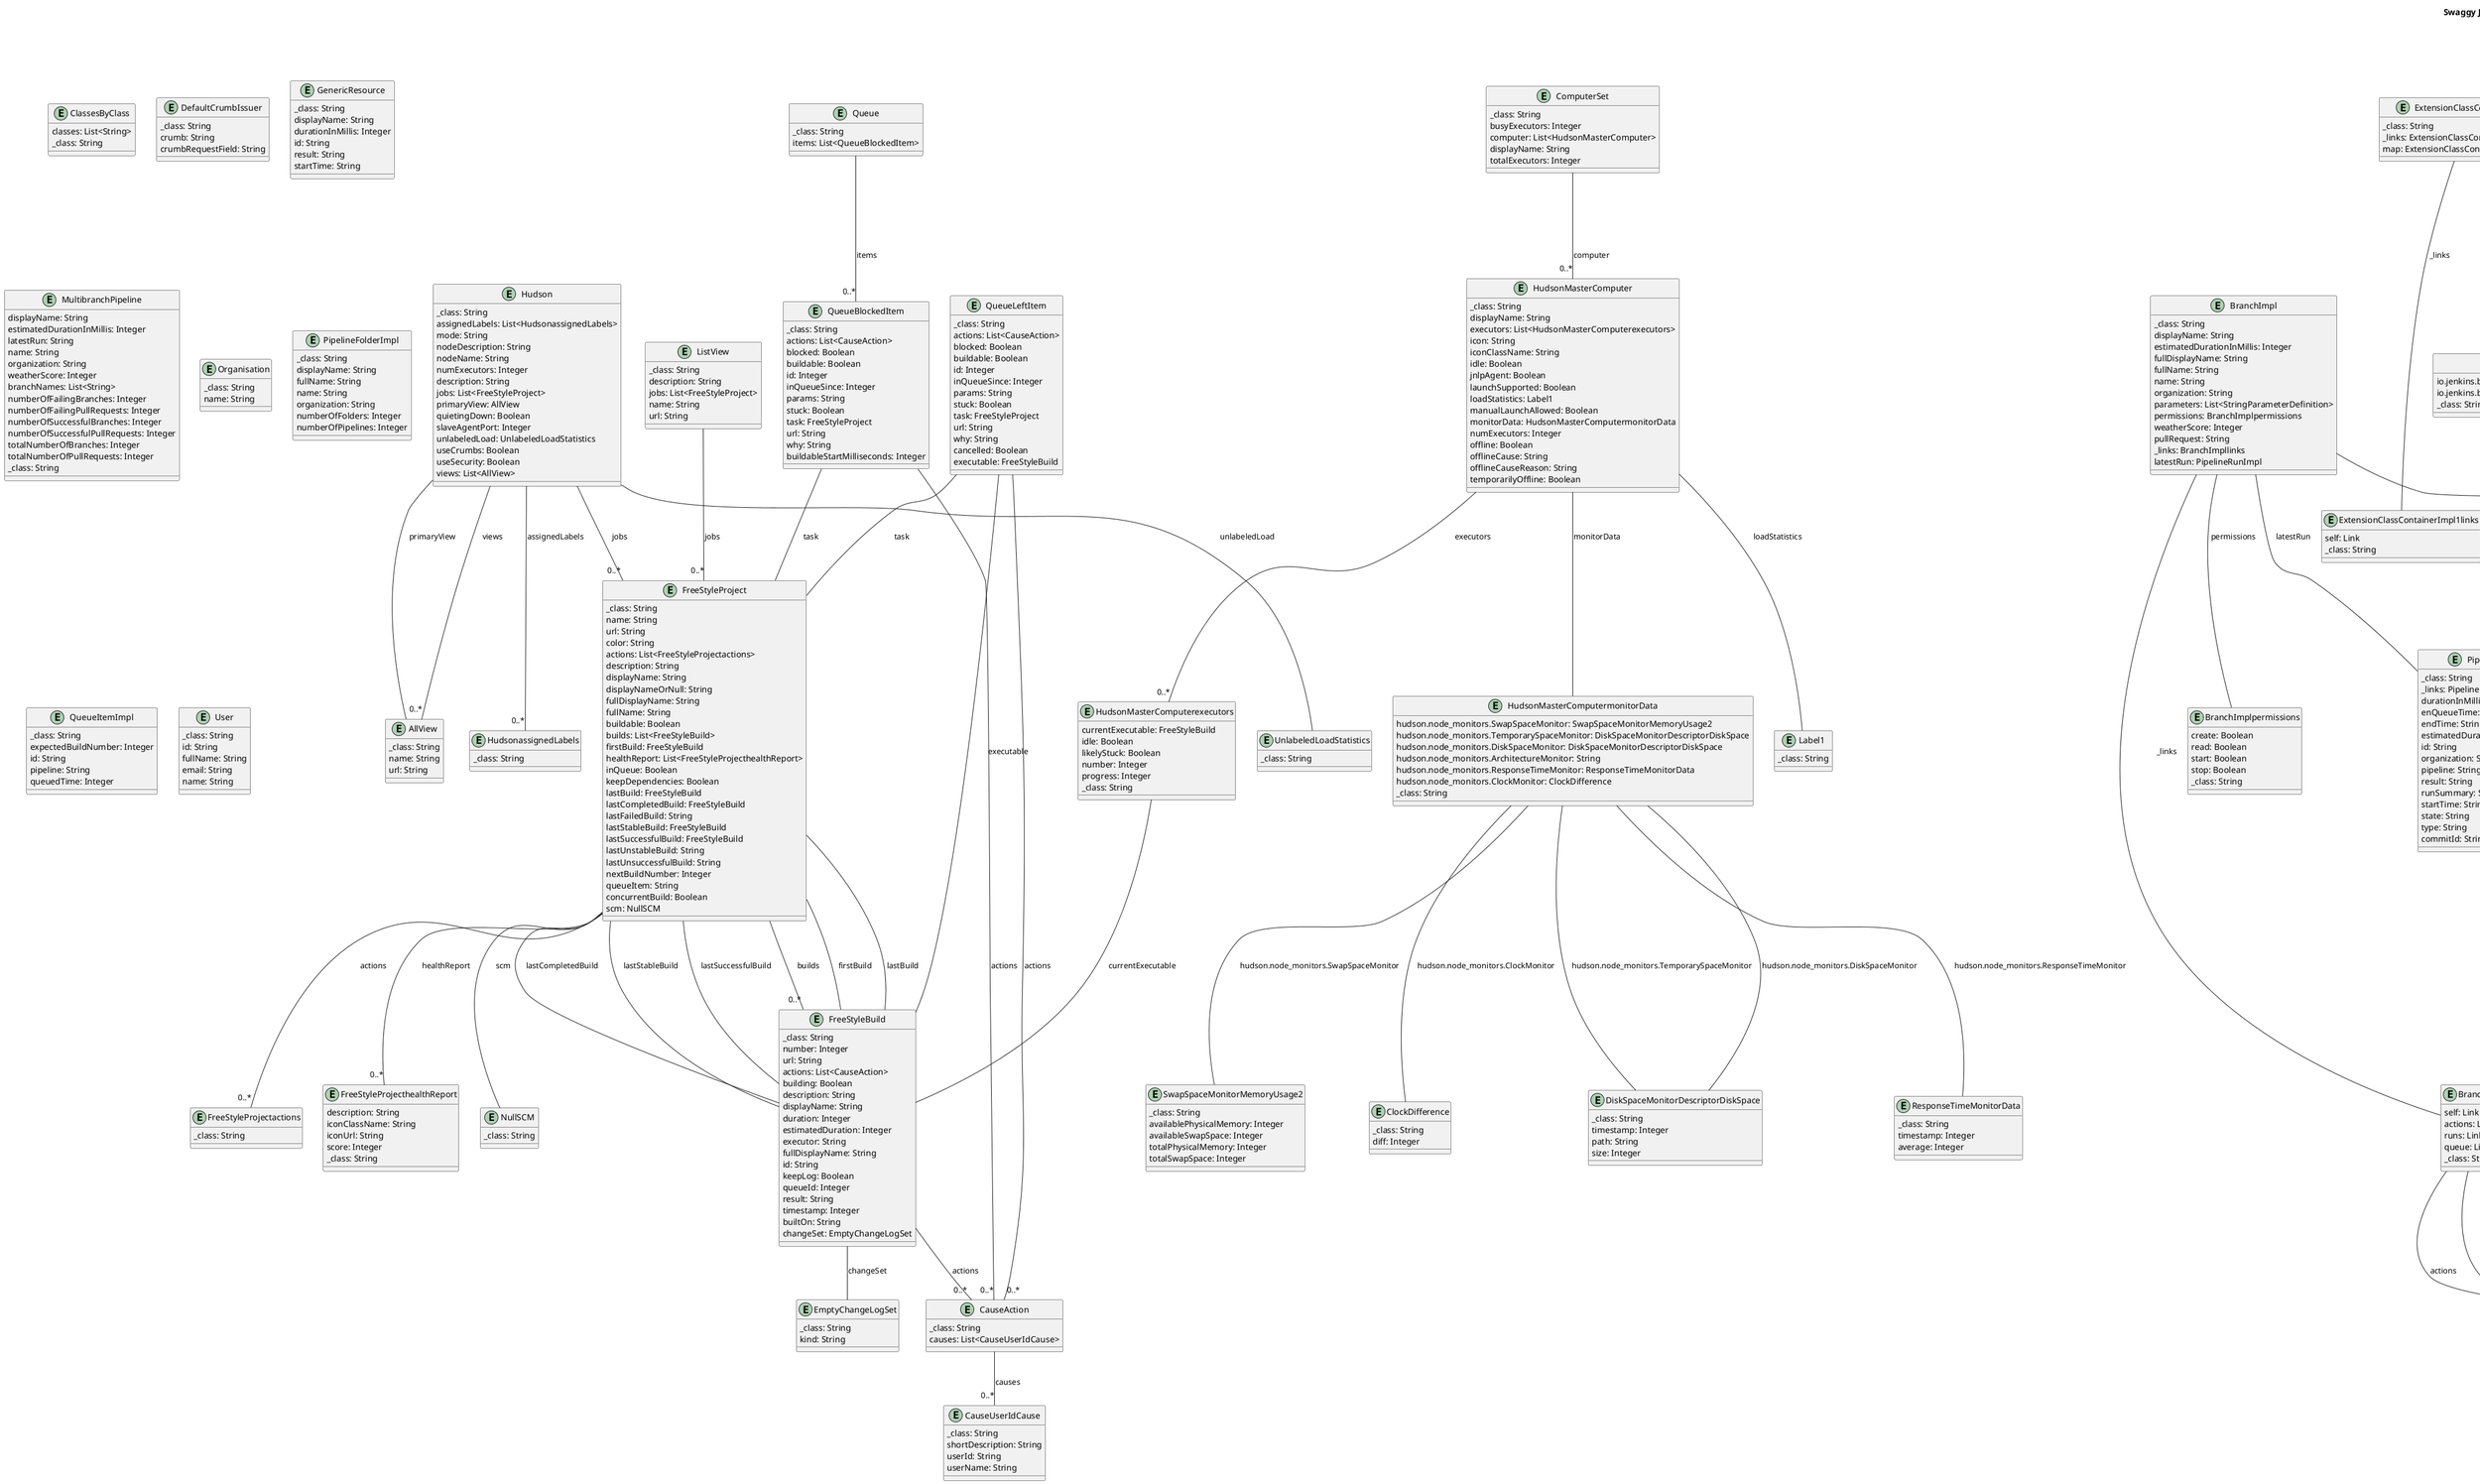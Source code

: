 @startuml

title Swaggy Jenkins Schemas Diagram

entity AllView {
    _class: String
    name: String
    url: String
}

entity BranchImpl {
    _class: String
    displayName: String
    estimatedDurationInMillis: Integer
    fullDisplayName: String
    fullName: String
    name: String
    organization: String
    parameters: List<StringParameterDefinition>
    permissions: BranchImplpermissions
    weatherScore: Integer
    pullRequest: String
    _links: BranchImpllinks
    latestRun: PipelineRunImpl
}

entity BranchImpllinks {
    self: Link
    actions: Link
    runs: Link
    queue: Link
    _class: String
}

entity BranchImplpermissions {
    create: Boolean
    read: Boolean
    start: Boolean
    stop: Boolean
    _class: String
}

entity CauseAction {
    _class: String
    causes: List<CauseUserIdCause>
}

entity CauseUserIdCause {
    _class: String
    shortDescription: String
    userId: String
    userName: String
}

entity ClassesByClass {
    classes: List<String>
    _class: String
}

entity ClockDifference {
    _class: String
    diff: Integer
}

entity ComputerSet {
    _class: String
    busyExecutors: Integer
    computer: List<HudsonMasterComputer>
    displayName: String
    totalExecutors: Integer
}

entity DefaultCrumbIssuer {
    _class: String
    crumb: String
    crumbRequestField: String
}

entity DiskSpaceMonitorDescriptorDiskSpace {
    _class: String
    timestamp: Integer
    path: String
    size: Integer
}

entity EmptyChangeLogSet {
    _class: String
    kind: String
}

entity ExtensionClassContainerImpl1 {
    _class: String
    _links: ExtensionClassContainerImpl1links
    map: ExtensionClassContainerImpl1map
}

entity ExtensionClassContainerImpl1links {
    self: Link
    _class: String
}

entity ExtensionClassContainerImpl1map {
    io.jenkins.blueocean.service.embedded.rest.PipelineImpl: ExtensionClassImpl
    io.jenkins.blueocean.service.embedded.rest.MultiBranchPipelineImpl: ExtensionClassImpl
    _class: String
}

entity ExtensionClassImpl {
    _class: String
    _links: ExtensionClassImpllinks
    classes: List<String>
}

entity ExtensionClassImpllinks {
    self: Link
    _class: String
}

entity FavoriteImpl {
    _class: String
    _links: FavoriteImpllinks
    item: PipelineImpl
}

entity FavoriteImpllinks {
    self: Link
    _class: String
}

entity FreeStyleBuild {
    _class: String
    number: Integer
    url: String
    actions: List<CauseAction>
    building: Boolean
    description: String
    displayName: String
    duration: Integer
    estimatedDuration: Integer
    executor: String
    fullDisplayName: String
    id: String
    keepLog: Boolean
    queueId: Integer
    result: String
    timestamp: Integer
    builtOn: String
    changeSet: EmptyChangeLogSet
}

entity FreeStyleProject {
    _class: String
    name: String
    url: String
    color: String
    actions: List<FreeStyleProjectactions>
    description: String
    displayName: String
    displayNameOrNull: String
    fullDisplayName: String
    fullName: String
    buildable: Boolean
    builds: List<FreeStyleBuild>
    firstBuild: FreeStyleBuild
    healthReport: List<FreeStyleProjecthealthReport>
    inQueue: Boolean
    keepDependencies: Boolean
    lastBuild: FreeStyleBuild
    lastCompletedBuild: FreeStyleBuild
    lastFailedBuild: String
    lastStableBuild: FreeStyleBuild
    lastSuccessfulBuild: FreeStyleBuild
    lastUnstableBuild: String
    lastUnsuccessfulBuild: String
    nextBuildNumber: Integer
    queueItem: String
    concurrentBuild: Boolean
    scm: NullSCM
}

entity FreeStyleProjectactions {
    _class: String
}

entity FreeStyleProjecthealthReport {
    description: String
    iconClassName: String
    iconUrl: String
    score: Integer
    _class: String
}

entity GenericResource {
    _class: String
    displayName: String
    durationInMillis: Integer
    id: String
    result: String
    startTime: String
}

entity GithubContent {
    name: String
    sha: String
    _class: String
    repo: String
    size: Integer
    owner: String
    path: String
    base64Data: String
}

entity GithubFile {
    content: GithubContent
    _class: String
}

entity GithubOrganization {
    _class: String
    _links: GithubOrganizationlinks
    jenkinsOrganizationPipeline: Boolean
    name: String
}

entity GithubOrganizationlinks {
    repositories: Link
    self: Link
    _class: String
}

entity GithubRepositories {
    _class: String
    _links: GithubRepositorieslinks
    items: List<GithubRepository>
    lastPage: Integer
    nextPage: Integer
    pageSize: Integer
}

entity GithubRepositorieslinks {
    self: Link
    _class: String
}

entity GithubRepository {
    _class: String
    _links: GithubRepositorylinks
    defaultBranch: String
    description: String
    name: String
    permissions: GithubRepositorypermissions
    private: Boolean
    fullName: String
}

entity GithubRepositorylinks {
    self: Link
    _class: String
}

entity GithubRepositorypermissions {
    admin: Boolean
    push: Boolean
    pull: Boolean
    _class: String
}

entity GithubRespositoryContainer {
    _class: String
    _links: GithubRespositoryContainerlinks
    repositories: GithubRepositories
}

entity GithubRespositoryContainerlinks {
    self: Link
    _class: String
}

entity GithubScm {
    _class: String
    _links: GithubScmlinks
    credentialId: String
    id: String
    uri: String
}

entity GithubScmlinks {
    self: Link
    _class: String
}

entity Hudson {
    _class: String
    assignedLabels: List<HudsonassignedLabels>
    mode: String
    nodeDescription: String
    nodeName: String
    numExecutors: Integer
    description: String
    jobs: List<FreeStyleProject>
    primaryView: AllView
    quietingDown: Boolean
    slaveAgentPort: Integer
    unlabeledLoad: UnlabeledLoadStatistics
    useCrumbs: Boolean
    useSecurity: Boolean
    views: List<AllView>
}

entity HudsonMasterComputer {
    _class: String
    displayName: String
    executors: List<HudsonMasterComputerexecutors>
    icon: String
    iconClassName: String
    idle: Boolean
    jnlpAgent: Boolean
    launchSupported: Boolean
    loadStatistics: Label1
    manualLaunchAllowed: Boolean
    monitorData: HudsonMasterComputermonitorData
    numExecutors: Integer
    offline: Boolean
    offlineCause: String
    offlineCauseReason: String
    temporarilyOffline: Boolean
}

entity HudsonMasterComputerexecutors {
    currentExecutable: FreeStyleBuild
    idle: Boolean
    likelyStuck: Boolean
    number: Integer
    progress: Integer
    _class: String
}

entity HudsonMasterComputermonitorData {
    hudson.node_monitors.SwapSpaceMonitor: SwapSpaceMonitorMemoryUsage2
    hudson.node_monitors.TemporarySpaceMonitor: DiskSpaceMonitorDescriptorDiskSpace
    hudson.node_monitors.DiskSpaceMonitor: DiskSpaceMonitorDescriptorDiskSpace
    hudson.node_monitors.ArchitectureMonitor: String
    hudson.node_monitors.ResponseTimeMonitor: ResponseTimeMonitorData
    hudson.node_monitors.ClockMonitor: ClockDifference
    _class: String
}

entity HudsonassignedLabels {
    _class: String
}

entity InputStepImpl {
    _class: String
    _links: InputStepImpllinks
    id: String
    message: String
    ok: String
    parameters: List<StringParameterDefinition>
    submitter: String
}

entity InputStepImpllinks {
    self: Link
    _class: String
}

entity Label1 {
    _class: String
}

entity Link {
    _class: String
    href: String
}

entity ListView {
    _class: String
    description: String
    jobs: List<FreeStyleProject>
    name: String
    url: String
}

entity MultibranchPipeline {
    displayName: String
    estimatedDurationInMillis: Integer
    latestRun: String
    name: String
    organization: String
    weatherScore: Integer
    branchNames: List<String>
    numberOfFailingBranches: Integer
    numberOfFailingPullRequests: Integer
    numberOfSuccessfulBranches: Integer
    numberOfSuccessfulPullRequests: Integer
    totalNumberOfBranches: Integer
    totalNumberOfPullRequests: Integer
    _class: String
}

entity NullSCM {
    _class: String
}

entity Organisation {
    _class: String
    name: String
}

entity Pipeline {
    _class: String
    organization: String
    name: String
    displayName: String
    fullName: String
    weatherScore: Integer
    estimatedDurationInMillis: Integer
    latestRun: PipelinelatestRun
}

entity PipelineActivity {
    _class: String
    artifacts: List<PipelineActivityartifacts>
    durationInMillis: Integer
    estimatedDurationInMillis: Integer
    enQueueTime: String
    endTime: String
    id: String
    organization: String
    pipeline: String
    result: String
    runSummary: String
    startTime: String
    state: String
    type: String
    commitId: String
}

entity PipelineActivityartifacts {
    name: String
    size: Integer
    url: String
    _class: String
}

entity PipelineBranchesitem {
    displayName: String
    estimatedDurationInMillis: Integer
    name: String
    weatherScore: Integer
    latestRun: PipelineBranchesitemlatestRun
    organization: String
    pullRequest: PipelineBranchesitempullRequest
    totalNumberOfPullRequests: Integer
    _class: String
}

entity PipelineBranchesitemlatestRun {
    durationInMillis: Integer
    estimatedDurationInMillis: Integer
    enQueueTime: String
    endTime: String
    id: String
    organization: String
    pipeline: String
    result: String
    runSummary: String
    startTime: String
    state: String
    type: String
    commitId: String
    _class: String
}

entity PipelineBranchesitempullRequest {
    _links: PipelineBranchesitempullRequestlinks
    author: String
    id: String
    title: String
    url: String
    _class: String
}

entity PipelineBranchesitempullRequestlinks {
    self: String
    _class: String
}

entity PipelineFolderImpl {
    _class: String
    displayName: String
    fullName: String
    name: String
    organization: String
    numberOfFolders: Integer
    numberOfPipelines: Integer
}

entity PipelineImpl {
    _class: String
    displayName: String
    estimatedDurationInMillis: Integer
    fullName: String
    latestRun: String
    name: String
    organization: String
    weatherScore: Integer
    _links: PipelineImpllinks
}

entity PipelineImpllinks {
    runs: Link
    self: Link
    queue: Link
    actions: Link
    _class: String
}

entity PipelineRun {
    _class: String
    artifacts: List<PipelineRunartifacts>
    durationInMillis: Integer
    estimatedDurationInMillis: Integer
    enQueueTime: String
    endTime: String
    id: String
    organization: String
    pipeline: String
    result: String
    runSummary: String
    startTime: String
    state: String
    type: String
    commitId: String
}

entity PipelineRunImpl {
    _class: String
    _links: PipelineRunImpllinks
    durationInMillis: Integer
    enQueueTime: String
    endTime: String
    estimatedDurationInMillis: Integer
    id: String
    organization: String
    pipeline: String
    result: String
    runSummary: String
    startTime: String
    state: String
    type: String
    commitId: String
}

entity PipelineRunImpllinks {
    nodes: Link
    log: Link
    self: Link
    actions: Link
    steps: Link
    _class: String
}

entity PipelineRunNode {
    _class: String
    displayName: String
    durationInMillis: Integer
    edges: List<PipelineRunNodeedges>
    id: String
    result: String
    startTime: String
    state: String
}

entity PipelineRunNodeedges {
    id: String
    _class: String
}

entity PipelineRunartifacts {
    name: String
    size: Integer
    url: String
    _class: String
}

entity PipelineStepImpl {
    _class: String
    _links: PipelineStepImpllinks
    displayName: String
    durationInMillis: Integer
    id: String
    input: InputStepImpl
    result: String
    startTime: String
    state: String
}

entity PipelineStepImpllinks {
    self: Link
    actions: Link
    _class: String
}

entity PipelinelatestRun {
    artifacts: List<PipelinelatestRunartifacts>
    durationInMillis: Integer
    estimatedDurationInMillis: Integer
    enQueueTime: String
    endTime: String
    id: String
    organization: String
    pipeline: String
    result: String
    runSummary: String
    startTime: String
    state: String
    type: String
    commitId: String
    _class: String
}

entity PipelinelatestRunartifacts {
    name: String
    size: Integer
    url: String
    _class: String
}

entity Queue {
    _class: String
    items: List<QueueBlockedItem>
}

entity QueueBlockedItem {
    _class: String
    actions: List<CauseAction>
    blocked: Boolean
    buildable: Boolean
    id: Integer
    inQueueSince: Integer
    params: String
    stuck: Boolean
    task: FreeStyleProject
    url: String
    why: String
    buildableStartMilliseconds: Integer
}

entity QueueItemImpl {
    _class: String
    expectedBuildNumber: Integer
    id: String
    pipeline: String
    queuedTime: Integer
}

entity QueueLeftItem {
    _class: String
    actions: List<CauseAction>
    blocked: Boolean
    buildable: Boolean
    id: Integer
    inQueueSince: Integer
    params: String
    stuck: Boolean
    task: FreeStyleProject
    url: String
    why: String
    cancelled: Boolean
    executable: FreeStyleBuild
}

entity ResponseTimeMonitorData {
    _class: String
    timestamp: Integer
    average: Integer
}

entity StringParameterDefinition {
    _class: String
    defaultParameterValue: StringParameterValue
    description: String
    name: String
    type: String
}

entity StringParameterValue {
    _class: String
    name: String
    value: String
}

entity SwapSpaceMonitorMemoryUsage2 {
    _class: String
    availablePhysicalMemory: Integer
    availableSwapSpace: Integer
    totalPhysicalMemory: Integer
    totalSwapSpace: Integer
}

entity UnlabeledLoadStatistics {
    _class: String
}

entity User {
    _class: String
    id: String
    fullName: String
    email: String
    name: String
}


PipelineRun -- "0..*" PipelineRunartifacts : artifacts
HudsonMasterComputerexecutors -- FreeStyleBuild : currentExecutable
FreeStyleBuild -- "0..*" CauseAction : actions
FreeStyleBuild -- EmptyChangeLogSet : changeSet
ExtensionClassContainerImpl1map -- ExtensionClassImpl : io.jenkins.blueocean.service.embedded.rest.PipelineImpl
ExtensionClassContainerImpl1map -- ExtensionClassImpl : io.jenkins.blueocean.service.embedded.rest.MultiBranchPipelineImpl
ExtensionClassImpllinks -- Link : self
ListView -- "0..*" FreeStyleProject : jobs
InputStepImpl -- InputStepImpllinks : _links
InputStepImpl -- "0..*" StringParameterDefinition : parameters
GithubRespositoryContainer -- GithubRespositoryContainerlinks : _links
GithubRespositoryContainer -- GithubRepositories : repositories
GithubRepositories -- GithubRepositorieslinks : _links
GithubRepositories -- "0..*" GithubRepository : items
PipelineImpllinks -- Link : runs
PipelineImpllinks -- Link : self
PipelineImpllinks -- Link : queue
PipelineImpllinks -- Link : actions
ExtensionClassContainerImpl1 -- ExtensionClassContainerImpl1links : _links
ExtensionClassContainerImpl1 -- ExtensionClassContainerImpl1map : map
GithubOrganization -- GithubOrganizationlinks : _links
GithubScm -- GithubScmlinks : _links
Hudson -- "0..*" HudsonassignedLabels : assignedLabels
Hudson -- "0..*" FreeStyleProject : jobs
Hudson -- AllView : primaryView
Hudson -- UnlabeledLoadStatistics : unlabeledLoad
Hudson -- "0..*" AllView : views
GithubRepositorylinks -- Link : self
ExtensionClassContainerImpl1links -- Link : self
GithubRepository -- GithubRepositorylinks : _links
GithubRepository -- GithubRepositorypermissions : permissions
PipelineActivity -- "0..*" PipelineActivityartifacts : artifacts
PipelinelatestRun -- "0..*" PipelinelatestRunartifacts : artifacts
GithubFile -- GithubContent : content
InputStepImpllinks -- Link : self
PipelineBranchesitempullRequest -- PipelineBranchesitempullRequestlinks : _links
GithubOrganizationlinks -- Link : repositories
GithubOrganizationlinks -- Link : self
GithubRepositorieslinks -- Link : self
QueueBlockedItem -- "0..*" CauseAction : actions
QueueBlockedItem -- FreeStyleProject : task
StringParameterDefinition -- StringParameterValue : defaultParameterValue
PipelineImpl -- PipelineImpllinks : _links
GithubScmlinks -- Link : self
GithubRespositoryContainerlinks -- Link : self
PipelineRunImpl -- PipelineRunImpllinks : _links
HudsonMasterComputer -- "0..*" HudsonMasterComputerexecutors : executors
HudsonMasterComputer -- Label1 : loadStatistics
HudsonMasterComputer -- HudsonMasterComputermonitorData : monitorData
HudsonMasterComputermonitorData -- SwapSpaceMonitorMemoryUsage2 : hudson.node_monitors.SwapSpaceMonitor
HudsonMasterComputermonitorData -- DiskSpaceMonitorDescriptorDiskSpace : hudson.node_monitors.TemporarySpaceMonitor
HudsonMasterComputermonitorData -- DiskSpaceMonitorDescriptorDiskSpace : hudson.node_monitors.DiskSpaceMonitor
HudsonMasterComputermonitorData -- ResponseTimeMonitorData : hudson.node_monitors.ResponseTimeMonitor
HudsonMasterComputermonitorData -- ClockDifference : hudson.node_monitors.ClockMonitor
BranchImpllinks -- Link : self
BranchImpllinks -- Link : actions
BranchImpllinks -- Link : runs
BranchImpllinks -- Link : queue
CauseAction -- "0..*" CauseUserIdCause : causes
FavoriteImpllinks -- Link : self
Queue -- "0..*" QueueBlockedItem : items
FavoriteImpl -- FavoriteImpllinks : _links
FavoriteImpl -- PipelineImpl : item
PipelineStepImpllinks -- Link : self
PipelineStepImpllinks -- Link : actions
PipelineRunImpllinks -- Link : nodes
PipelineRunImpllinks -- Link : log
PipelineRunImpllinks -- Link : self
PipelineRunImpllinks -- Link : actions
PipelineRunImpllinks -- Link : steps
ExtensionClassImpl -- ExtensionClassImpllinks : _links
PipelineBranchesitem -- PipelineBranchesitemlatestRun : latestRun
PipelineBranchesitem -- PipelineBranchesitempullRequest : pullRequest
FreeStyleProject -- "0..*" FreeStyleProjectactions : actions
FreeStyleProject -- "0..*" FreeStyleBuild : builds
FreeStyleProject -- FreeStyleBuild : firstBuild
FreeStyleProject -- "0..*" FreeStyleProjecthealthReport : healthReport
FreeStyleProject -- FreeStyleBuild : lastBuild
FreeStyleProject -- FreeStyleBuild : lastCompletedBuild
FreeStyleProject -- FreeStyleBuild : lastStableBuild
FreeStyleProject -- FreeStyleBuild : lastSuccessfulBuild
FreeStyleProject -- NullSCM : scm
ComputerSet -- "0..*" HudsonMasterComputer : computer
Pipeline -- PipelinelatestRun : latestRun
PipelineRunNode -- "0..*" PipelineRunNodeedges : edges
BranchImpl -- "0..*" StringParameterDefinition : parameters
BranchImpl -- BranchImplpermissions : permissions
BranchImpl -- BranchImpllinks : _links
BranchImpl -- PipelineRunImpl : latestRun
PipelineStepImpl -- PipelineStepImpllinks : _links
PipelineStepImpl -- InputStepImpl : input
QueueLeftItem -- "0..*" CauseAction : actions
QueueLeftItem -- FreeStyleProject : task
QueueLeftItem -- FreeStyleBuild : executable

@enduml